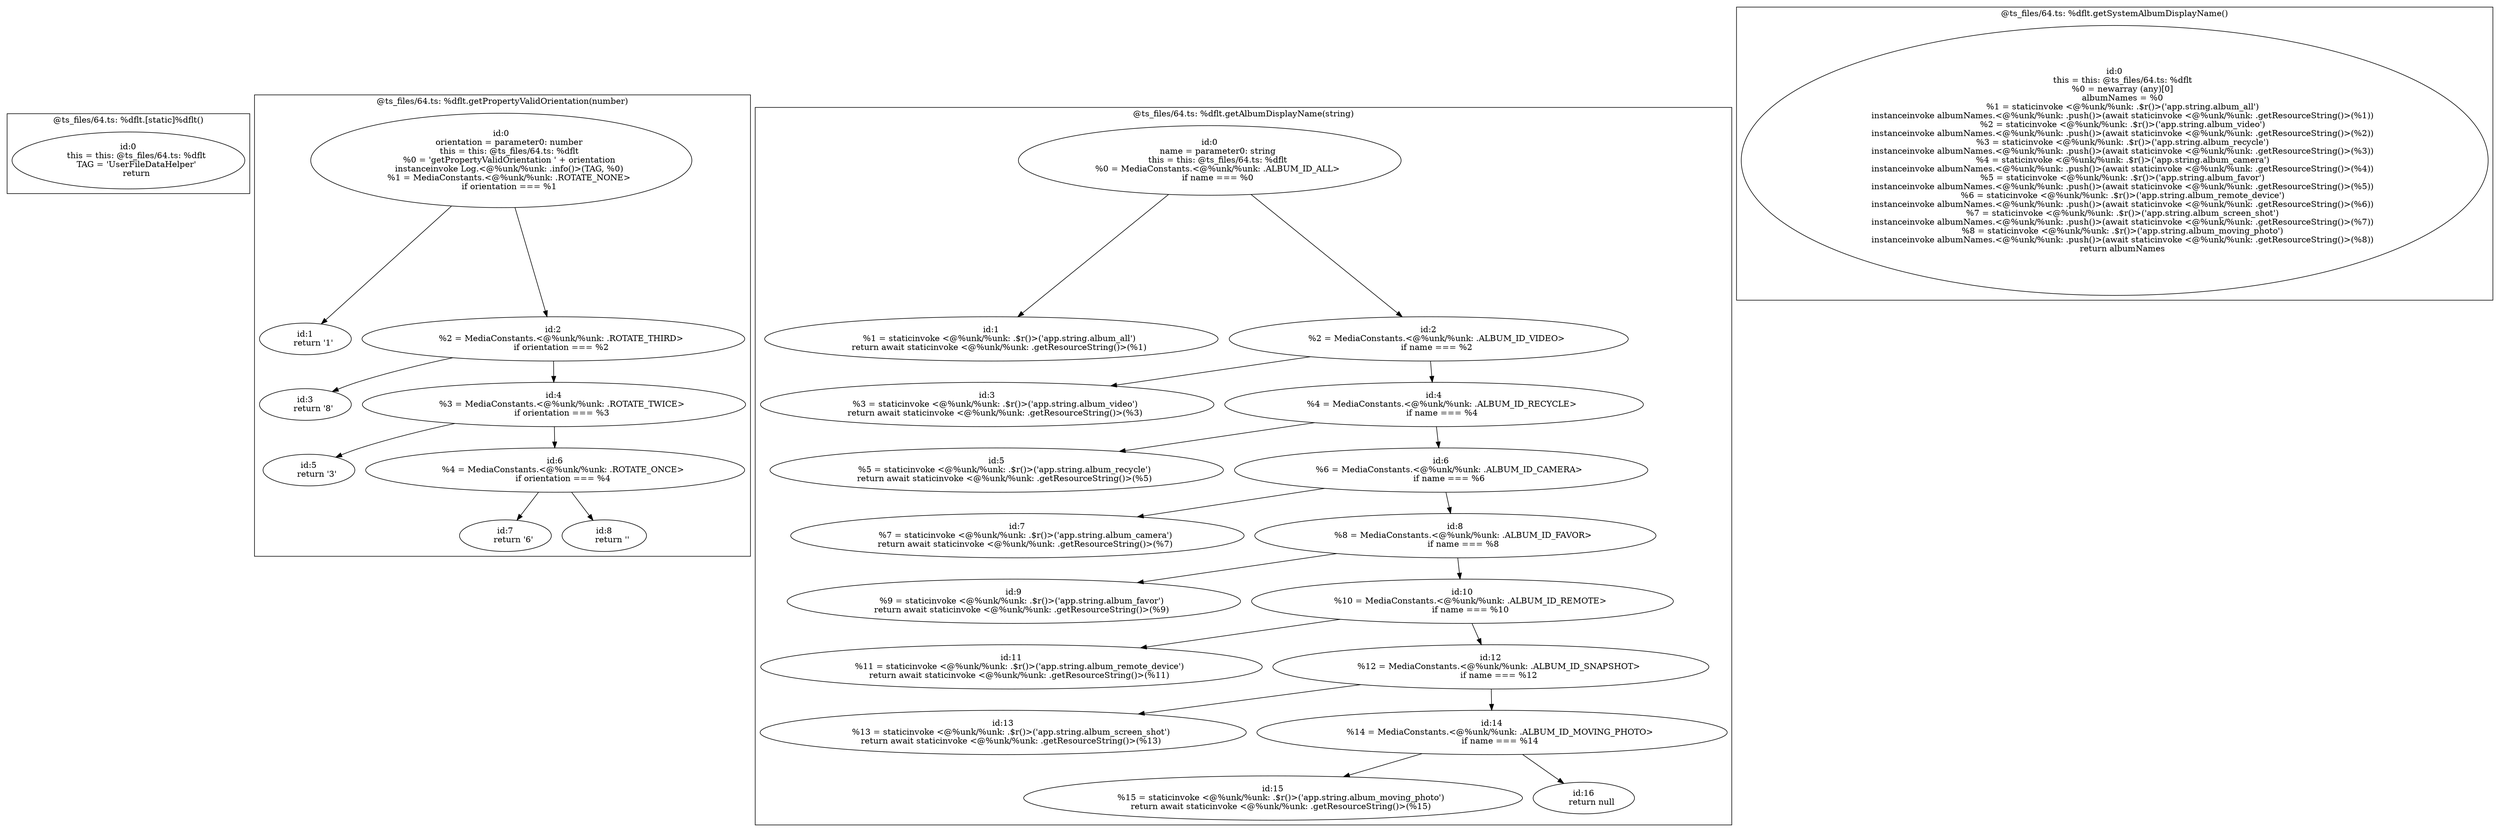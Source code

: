 digraph "64.ts" {
subgraph "cluster_@ts_files/64.ts: %dflt.[static]%dflt()" {
  label="@ts_files/64.ts: %dflt.[static]%dflt()";
  Node33260 [label="id:0
      this = this: @ts_files/64.ts: %dflt
      TAG = 'UserFileDataHelper'
      return"];
}
subgraph "cluster_@ts_files/64.ts: %dflt.getPropertyValidOrientation(number)" {
  label="@ts_files/64.ts: %dflt.getPropertyValidOrientation(number)";
  Node55290 [label="id:0
      orientation = parameter0: number
      this = this: @ts_files/64.ts: %dflt
      %0 = 'getPropertyValidOrientation ' + orientation
      instanceinvoke Log.<@%unk/%unk: .info()>(TAG, %0)
      %1 = MediaConstants.<@%unk/%unk: .ROTATE_NONE>
      if orientation === %1"];
  Node55291 [label="id:1
      return '1'"];
  Node55292 [label="id:2
      %2 = MediaConstants.<@%unk/%unk: .ROTATE_THIRD>
      if orientation === %2"];
  Node55293 [label="id:3
      return '8'"];
  Node55294 [label="id:4
      %3 = MediaConstants.<@%unk/%unk: .ROTATE_TWICE>
      if orientation === %3"];
  Node55295 [label="id:5
      return '3'"];
  Node55296 [label="id:6
      %4 = MediaConstants.<@%unk/%unk: .ROTATE_ONCE>
      if orientation === %4"];
  Node55297 [label="id:7
      return '6'"];
  Node55298 [label="id:8
      return ''"];
  Node55290 -> Node55291;
  Node55290 -> Node55292;
  Node55292 -> Node55293;
  Node55292 -> Node55294;
  Node55294 -> Node55295;
  Node55294 -> Node55296;
  Node55296 -> Node55297;
  Node55296 -> Node55298;
}
subgraph "cluster_@ts_files/64.ts: %dflt.getAlbumDisplayName(string)" {
  label="@ts_files/64.ts: %dflt.getAlbumDisplayName(string)";
  Node46220 [label="id:0
      name = parameter0: string
      this = this: @ts_files/64.ts: %dflt
      %0 = MediaConstants.<@%unk/%unk: .ALBUM_ID_ALL>
      if name === %0"];
  Node46221 [label="id:1
      %1 = staticinvoke <@%unk/%unk: .$r()>('app.string.album_all')
      return await staticinvoke <@%unk/%unk: .getResourceString()>(%1)"];
  Node46222 [label="id:2
      %2 = MediaConstants.<@%unk/%unk: .ALBUM_ID_VIDEO>
      if name === %2"];
  Node46223 [label="id:3
      %3 = staticinvoke <@%unk/%unk: .$r()>('app.string.album_video')
      return await staticinvoke <@%unk/%unk: .getResourceString()>(%3)"];
  Node46224 [label="id:4
      %4 = MediaConstants.<@%unk/%unk: .ALBUM_ID_RECYCLE>
      if name === %4"];
  Node46225 [label="id:5
      %5 = staticinvoke <@%unk/%unk: .$r()>('app.string.album_recycle')
      return await staticinvoke <@%unk/%unk: .getResourceString()>(%5)"];
  Node46226 [label="id:6
      %6 = MediaConstants.<@%unk/%unk: .ALBUM_ID_CAMERA>
      if name === %6"];
  Node46227 [label="id:7
      %7 = staticinvoke <@%unk/%unk: .$r()>('app.string.album_camera')
      return await staticinvoke <@%unk/%unk: .getResourceString()>(%7)"];
  Node46228 [label="id:8
      %8 = MediaConstants.<@%unk/%unk: .ALBUM_ID_FAVOR>
      if name === %8"];
  Node46229 [label="id:9
      %9 = staticinvoke <@%unk/%unk: .$r()>('app.string.album_favor')
      return await staticinvoke <@%unk/%unk: .getResourceString()>(%9)"];
  Node462210 [label="id:10
      %10 = MediaConstants.<@%unk/%unk: .ALBUM_ID_REMOTE>
      if name === %10"];
  Node462211 [label="id:11
      %11 = staticinvoke <@%unk/%unk: .$r()>('app.string.album_remote_device')
      return await staticinvoke <@%unk/%unk: .getResourceString()>(%11)"];
  Node462212 [label="id:12
      %12 = MediaConstants.<@%unk/%unk: .ALBUM_ID_SNAPSHOT>
      if name === %12"];
  Node462213 [label="id:13
      %13 = staticinvoke <@%unk/%unk: .$r()>('app.string.album_screen_shot')
      return await staticinvoke <@%unk/%unk: .getResourceString()>(%13)"];
  Node462214 [label="id:14
      %14 = MediaConstants.<@%unk/%unk: .ALBUM_ID_MOVING_PHOTO>
      if name === %14"];
  Node462215 [label="id:15
      %15 = staticinvoke <@%unk/%unk: .$r()>('app.string.album_moving_photo')
      return await staticinvoke <@%unk/%unk: .getResourceString()>(%15)"];
  Node462216 [label="id:16
      return null"];
  Node46220 -> Node46221;
  Node46220 -> Node46222;
  Node46222 -> Node46223;
  Node46222 -> Node46224;
  Node46224 -> Node46225;
  Node46224 -> Node46226;
  Node46226 -> Node46227;
  Node46226 -> Node46228;
  Node46228 -> Node46229;
  Node46228 -> Node462210;
  Node462210 -> Node462211;
  Node462210 -> Node462212;
  Node462212 -> Node462213;
  Node462212 -> Node462214;
  Node462214 -> Node462215;
  Node462214 -> Node462216;
}
subgraph "cluster_@ts_files/64.ts: %dflt.getSystemAlbumDisplayName()" {
  label="@ts_files/64.ts: %dflt.getSystemAlbumDisplayName()";
  Node46040 [label="id:0
      this = this: @ts_files/64.ts: %dflt
      %0 = newarray (any)[0]
      albumNames = %0
      %1 = staticinvoke <@%unk/%unk: .$r()>('app.string.album_all')
      instanceinvoke albumNames.<@%unk/%unk: .push()>(await staticinvoke <@%unk/%unk: .getResourceString()>(%1))
      %2 = staticinvoke <@%unk/%unk: .$r()>('app.string.album_video')
      instanceinvoke albumNames.<@%unk/%unk: .push()>(await staticinvoke <@%unk/%unk: .getResourceString()>(%2))
      %3 = staticinvoke <@%unk/%unk: .$r()>('app.string.album_recycle')
      instanceinvoke albumNames.<@%unk/%unk: .push()>(await staticinvoke <@%unk/%unk: .getResourceString()>(%3))
      %4 = staticinvoke <@%unk/%unk: .$r()>('app.string.album_camera')
      instanceinvoke albumNames.<@%unk/%unk: .push()>(await staticinvoke <@%unk/%unk: .getResourceString()>(%4))
      %5 = staticinvoke <@%unk/%unk: .$r()>('app.string.album_favor')
      instanceinvoke albumNames.<@%unk/%unk: .push()>(await staticinvoke <@%unk/%unk: .getResourceString()>(%5))
      %6 = staticinvoke <@%unk/%unk: .$r()>('app.string.album_remote_device')
      instanceinvoke albumNames.<@%unk/%unk: .push()>(await staticinvoke <@%unk/%unk: .getResourceString()>(%6))
      %7 = staticinvoke <@%unk/%unk: .$r()>('app.string.album_screen_shot')
      instanceinvoke albumNames.<@%unk/%unk: .push()>(await staticinvoke <@%unk/%unk: .getResourceString()>(%7))
      %8 = staticinvoke <@%unk/%unk: .$r()>('app.string.album_moving_photo')
      instanceinvoke albumNames.<@%unk/%unk: .push()>(await staticinvoke <@%unk/%unk: .getResourceString()>(%8))
      return albumNames"];
}
}
